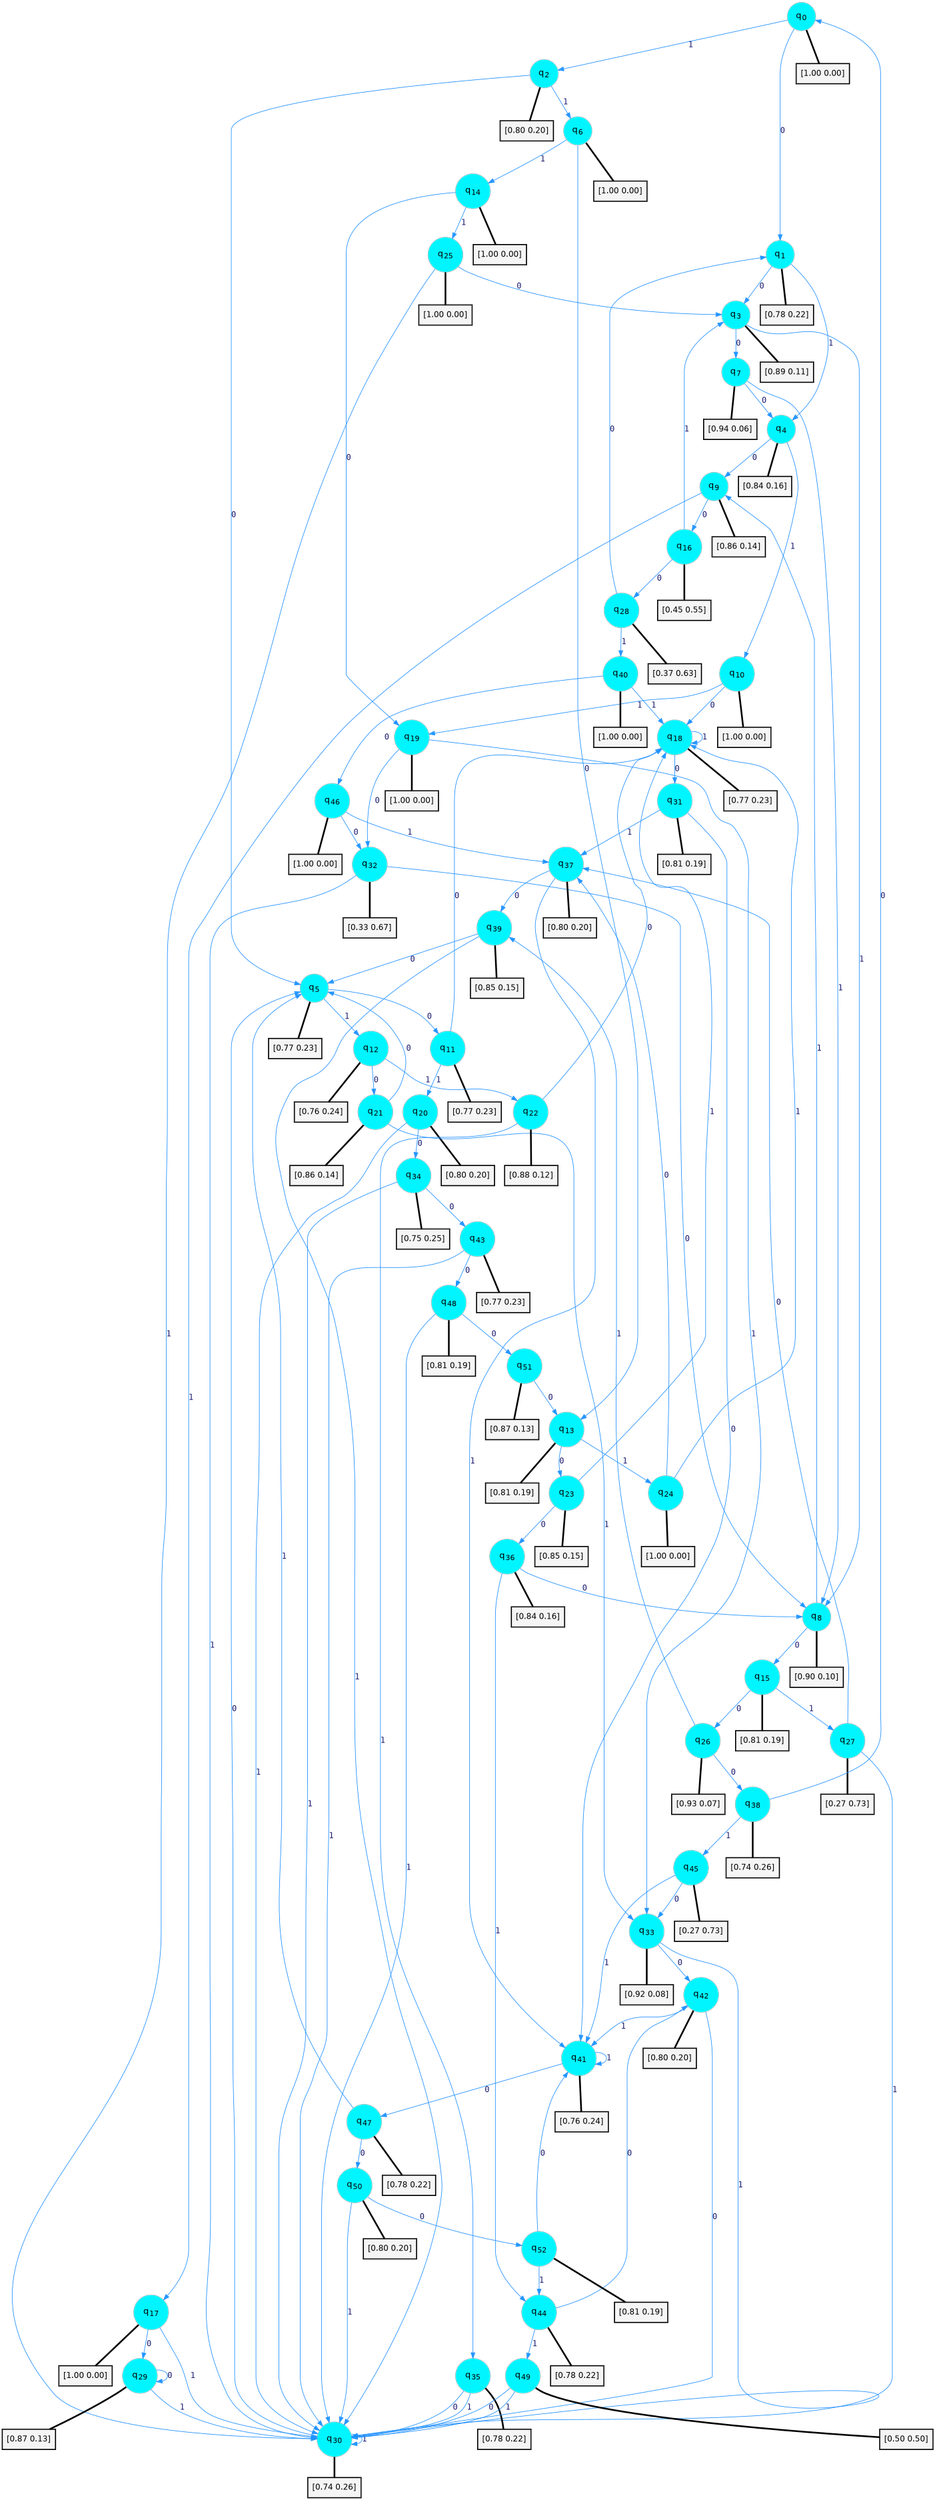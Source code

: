 digraph G {
graph [
bgcolor=transparent, dpi=300, rankdir=TD, size="40,25"];
node [
color=gray, fillcolor=turquoise1, fontcolor=black, fontname=Helvetica, fontsize=16, fontweight=bold, shape=circle, style=filled];
edge [
arrowsize=1, color=dodgerblue1, fontcolor=midnightblue, fontname=courier, fontweight=bold, penwidth=1, style=solid, weight=20];
0[label=<q<SUB>0</SUB>>];
1[label=<q<SUB>1</SUB>>];
2[label=<q<SUB>2</SUB>>];
3[label=<q<SUB>3</SUB>>];
4[label=<q<SUB>4</SUB>>];
5[label=<q<SUB>5</SUB>>];
6[label=<q<SUB>6</SUB>>];
7[label=<q<SUB>7</SUB>>];
8[label=<q<SUB>8</SUB>>];
9[label=<q<SUB>9</SUB>>];
10[label=<q<SUB>10</SUB>>];
11[label=<q<SUB>11</SUB>>];
12[label=<q<SUB>12</SUB>>];
13[label=<q<SUB>13</SUB>>];
14[label=<q<SUB>14</SUB>>];
15[label=<q<SUB>15</SUB>>];
16[label=<q<SUB>16</SUB>>];
17[label=<q<SUB>17</SUB>>];
18[label=<q<SUB>18</SUB>>];
19[label=<q<SUB>19</SUB>>];
20[label=<q<SUB>20</SUB>>];
21[label=<q<SUB>21</SUB>>];
22[label=<q<SUB>22</SUB>>];
23[label=<q<SUB>23</SUB>>];
24[label=<q<SUB>24</SUB>>];
25[label=<q<SUB>25</SUB>>];
26[label=<q<SUB>26</SUB>>];
27[label=<q<SUB>27</SUB>>];
28[label=<q<SUB>28</SUB>>];
29[label=<q<SUB>29</SUB>>];
30[label=<q<SUB>30</SUB>>];
31[label=<q<SUB>31</SUB>>];
32[label=<q<SUB>32</SUB>>];
33[label=<q<SUB>33</SUB>>];
34[label=<q<SUB>34</SUB>>];
35[label=<q<SUB>35</SUB>>];
36[label=<q<SUB>36</SUB>>];
37[label=<q<SUB>37</SUB>>];
38[label=<q<SUB>38</SUB>>];
39[label=<q<SUB>39</SUB>>];
40[label=<q<SUB>40</SUB>>];
41[label=<q<SUB>41</SUB>>];
42[label=<q<SUB>42</SUB>>];
43[label=<q<SUB>43</SUB>>];
44[label=<q<SUB>44</SUB>>];
45[label=<q<SUB>45</SUB>>];
46[label=<q<SUB>46</SUB>>];
47[label=<q<SUB>47</SUB>>];
48[label=<q<SUB>48</SUB>>];
49[label=<q<SUB>49</SUB>>];
50[label=<q<SUB>50</SUB>>];
51[label=<q<SUB>51</SUB>>];
52[label=<q<SUB>52</SUB>>];
53[label="[1.00 0.00]", shape=box,fontcolor=black, fontname=Helvetica, fontsize=14, penwidth=2, fillcolor=whitesmoke,color=black];
54[label="[0.78 0.22]", shape=box,fontcolor=black, fontname=Helvetica, fontsize=14, penwidth=2, fillcolor=whitesmoke,color=black];
55[label="[0.80 0.20]", shape=box,fontcolor=black, fontname=Helvetica, fontsize=14, penwidth=2, fillcolor=whitesmoke,color=black];
56[label="[0.89 0.11]", shape=box,fontcolor=black, fontname=Helvetica, fontsize=14, penwidth=2, fillcolor=whitesmoke,color=black];
57[label="[0.84 0.16]", shape=box,fontcolor=black, fontname=Helvetica, fontsize=14, penwidth=2, fillcolor=whitesmoke,color=black];
58[label="[0.77 0.23]", shape=box,fontcolor=black, fontname=Helvetica, fontsize=14, penwidth=2, fillcolor=whitesmoke,color=black];
59[label="[1.00 0.00]", shape=box,fontcolor=black, fontname=Helvetica, fontsize=14, penwidth=2, fillcolor=whitesmoke,color=black];
60[label="[0.94 0.06]", shape=box,fontcolor=black, fontname=Helvetica, fontsize=14, penwidth=2, fillcolor=whitesmoke,color=black];
61[label="[0.90 0.10]", shape=box,fontcolor=black, fontname=Helvetica, fontsize=14, penwidth=2, fillcolor=whitesmoke,color=black];
62[label="[0.86 0.14]", shape=box,fontcolor=black, fontname=Helvetica, fontsize=14, penwidth=2, fillcolor=whitesmoke,color=black];
63[label="[1.00 0.00]", shape=box,fontcolor=black, fontname=Helvetica, fontsize=14, penwidth=2, fillcolor=whitesmoke,color=black];
64[label="[0.77 0.23]", shape=box,fontcolor=black, fontname=Helvetica, fontsize=14, penwidth=2, fillcolor=whitesmoke,color=black];
65[label="[0.76 0.24]", shape=box,fontcolor=black, fontname=Helvetica, fontsize=14, penwidth=2, fillcolor=whitesmoke,color=black];
66[label="[0.81 0.19]", shape=box,fontcolor=black, fontname=Helvetica, fontsize=14, penwidth=2, fillcolor=whitesmoke,color=black];
67[label="[1.00 0.00]", shape=box,fontcolor=black, fontname=Helvetica, fontsize=14, penwidth=2, fillcolor=whitesmoke,color=black];
68[label="[0.81 0.19]", shape=box,fontcolor=black, fontname=Helvetica, fontsize=14, penwidth=2, fillcolor=whitesmoke,color=black];
69[label="[0.45 0.55]", shape=box,fontcolor=black, fontname=Helvetica, fontsize=14, penwidth=2, fillcolor=whitesmoke,color=black];
70[label="[1.00 0.00]", shape=box,fontcolor=black, fontname=Helvetica, fontsize=14, penwidth=2, fillcolor=whitesmoke,color=black];
71[label="[0.77 0.23]", shape=box,fontcolor=black, fontname=Helvetica, fontsize=14, penwidth=2, fillcolor=whitesmoke,color=black];
72[label="[1.00 0.00]", shape=box,fontcolor=black, fontname=Helvetica, fontsize=14, penwidth=2, fillcolor=whitesmoke,color=black];
73[label="[0.80 0.20]", shape=box,fontcolor=black, fontname=Helvetica, fontsize=14, penwidth=2, fillcolor=whitesmoke,color=black];
74[label="[0.86 0.14]", shape=box,fontcolor=black, fontname=Helvetica, fontsize=14, penwidth=2, fillcolor=whitesmoke,color=black];
75[label="[0.88 0.12]", shape=box,fontcolor=black, fontname=Helvetica, fontsize=14, penwidth=2, fillcolor=whitesmoke,color=black];
76[label="[0.85 0.15]", shape=box,fontcolor=black, fontname=Helvetica, fontsize=14, penwidth=2, fillcolor=whitesmoke,color=black];
77[label="[1.00 0.00]", shape=box,fontcolor=black, fontname=Helvetica, fontsize=14, penwidth=2, fillcolor=whitesmoke,color=black];
78[label="[1.00 0.00]", shape=box,fontcolor=black, fontname=Helvetica, fontsize=14, penwidth=2, fillcolor=whitesmoke,color=black];
79[label="[0.93 0.07]", shape=box,fontcolor=black, fontname=Helvetica, fontsize=14, penwidth=2, fillcolor=whitesmoke,color=black];
80[label="[0.27 0.73]", shape=box,fontcolor=black, fontname=Helvetica, fontsize=14, penwidth=2, fillcolor=whitesmoke,color=black];
81[label="[0.37 0.63]", shape=box,fontcolor=black, fontname=Helvetica, fontsize=14, penwidth=2, fillcolor=whitesmoke,color=black];
82[label="[0.87 0.13]", shape=box,fontcolor=black, fontname=Helvetica, fontsize=14, penwidth=2, fillcolor=whitesmoke,color=black];
83[label="[0.74 0.26]", shape=box,fontcolor=black, fontname=Helvetica, fontsize=14, penwidth=2, fillcolor=whitesmoke,color=black];
84[label="[0.81 0.19]", shape=box,fontcolor=black, fontname=Helvetica, fontsize=14, penwidth=2, fillcolor=whitesmoke,color=black];
85[label="[0.33 0.67]", shape=box,fontcolor=black, fontname=Helvetica, fontsize=14, penwidth=2, fillcolor=whitesmoke,color=black];
86[label="[0.92 0.08]", shape=box,fontcolor=black, fontname=Helvetica, fontsize=14, penwidth=2, fillcolor=whitesmoke,color=black];
87[label="[0.75 0.25]", shape=box,fontcolor=black, fontname=Helvetica, fontsize=14, penwidth=2, fillcolor=whitesmoke,color=black];
88[label="[0.78 0.22]", shape=box,fontcolor=black, fontname=Helvetica, fontsize=14, penwidth=2, fillcolor=whitesmoke,color=black];
89[label="[0.84 0.16]", shape=box,fontcolor=black, fontname=Helvetica, fontsize=14, penwidth=2, fillcolor=whitesmoke,color=black];
90[label="[0.80 0.20]", shape=box,fontcolor=black, fontname=Helvetica, fontsize=14, penwidth=2, fillcolor=whitesmoke,color=black];
91[label="[0.74 0.26]", shape=box,fontcolor=black, fontname=Helvetica, fontsize=14, penwidth=2, fillcolor=whitesmoke,color=black];
92[label="[0.85 0.15]", shape=box,fontcolor=black, fontname=Helvetica, fontsize=14, penwidth=2, fillcolor=whitesmoke,color=black];
93[label="[1.00 0.00]", shape=box,fontcolor=black, fontname=Helvetica, fontsize=14, penwidth=2, fillcolor=whitesmoke,color=black];
94[label="[0.76 0.24]", shape=box,fontcolor=black, fontname=Helvetica, fontsize=14, penwidth=2, fillcolor=whitesmoke,color=black];
95[label="[0.80 0.20]", shape=box,fontcolor=black, fontname=Helvetica, fontsize=14, penwidth=2, fillcolor=whitesmoke,color=black];
96[label="[0.77 0.23]", shape=box,fontcolor=black, fontname=Helvetica, fontsize=14, penwidth=2, fillcolor=whitesmoke,color=black];
97[label="[0.78 0.22]", shape=box,fontcolor=black, fontname=Helvetica, fontsize=14, penwidth=2, fillcolor=whitesmoke,color=black];
98[label="[0.27 0.73]", shape=box,fontcolor=black, fontname=Helvetica, fontsize=14, penwidth=2, fillcolor=whitesmoke,color=black];
99[label="[1.00 0.00]", shape=box,fontcolor=black, fontname=Helvetica, fontsize=14, penwidth=2, fillcolor=whitesmoke,color=black];
100[label="[0.78 0.22]", shape=box,fontcolor=black, fontname=Helvetica, fontsize=14, penwidth=2, fillcolor=whitesmoke,color=black];
101[label="[0.81 0.19]", shape=box,fontcolor=black, fontname=Helvetica, fontsize=14, penwidth=2, fillcolor=whitesmoke,color=black];
102[label="[0.50 0.50]", shape=box,fontcolor=black, fontname=Helvetica, fontsize=14, penwidth=2, fillcolor=whitesmoke,color=black];
103[label="[0.80 0.20]", shape=box,fontcolor=black, fontname=Helvetica, fontsize=14, penwidth=2, fillcolor=whitesmoke,color=black];
104[label="[0.87 0.13]", shape=box,fontcolor=black, fontname=Helvetica, fontsize=14, penwidth=2, fillcolor=whitesmoke,color=black];
105[label="[0.81 0.19]", shape=box,fontcolor=black, fontname=Helvetica, fontsize=14, penwidth=2, fillcolor=whitesmoke,color=black];
0->1 [label=0];
0->2 [label=1];
0->53 [arrowhead=none, penwidth=3,color=black];
1->3 [label=0];
1->4 [label=1];
1->54 [arrowhead=none, penwidth=3,color=black];
2->5 [label=0];
2->6 [label=1];
2->55 [arrowhead=none, penwidth=3,color=black];
3->7 [label=0];
3->8 [label=1];
3->56 [arrowhead=none, penwidth=3,color=black];
4->9 [label=0];
4->10 [label=1];
4->57 [arrowhead=none, penwidth=3,color=black];
5->11 [label=0];
5->12 [label=1];
5->58 [arrowhead=none, penwidth=3,color=black];
6->13 [label=0];
6->14 [label=1];
6->59 [arrowhead=none, penwidth=3,color=black];
7->4 [label=0];
7->8 [label=1];
7->60 [arrowhead=none, penwidth=3,color=black];
8->15 [label=0];
8->9 [label=1];
8->61 [arrowhead=none, penwidth=3,color=black];
9->16 [label=0];
9->17 [label=1];
9->62 [arrowhead=none, penwidth=3,color=black];
10->18 [label=0];
10->19 [label=1];
10->63 [arrowhead=none, penwidth=3,color=black];
11->18 [label=0];
11->20 [label=1];
11->64 [arrowhead=none, penwidth=3,color=black];
12->21 [label=0];
12->22 [label=1];
12->65 [arrowhead=none, penwidth=3,color=black];
13->23 [label=0];
13->24 [label=1];
13->66 [arrowhead=none, penwidth=3,color=black];
14->19 [label=0];
14->25 [label=1];
14->67 [arrowhead=none, penwidth=3,color=black];
15->26 [label=0];
15->27 [label=1];
15->68 [arrowhead=none, penwidth=3,color=black];
16->28 [label=0];
16->3 [label=1];
16->69 [arrowhead=none, penwidth=3,color=black];
17->29 [label=0];
17->30 [label=1];
17->70 [arrowhead=none, penwidth=3,color=black];
18->31 [label=0];
18->18 [label=1];
18->71 [arrowhead=none, penwidth=3,color=black];
19->32 [label=0];
19->33 [label=1];
19->72 [arrowhead=none, penwidth=3,color=black];
20->34 [label=0];
20->30 [label=1];
20->73 [arrowhead=none, penwidth=3,color=black];
21->5 [label=0];
21->33 [label=1];
21->74 [arrowhead=none, penwidth=3,color=black];
22->18 [label=0];
22->35 [label=1];
22->75 [arrowhead=none, penwidth=3,color=black];
23->36 [label=0];
23->18 [label=1];
23->76 [arrowhead=none, penwidth=3,color=black];
24->37 [label=0];
24->18 [label=1];
24->77 [arrowhead=none, penwidth=3,color=black];
25->3 [label=0];
25->30 [label=1];
25->78 [arrowhead=none, penwidth=3,color=black];
26->38 [label=0];
26->39 [label=1];
26->79 [arrowhead=none, penwidth=3,color=black];
27->37 [label=0];
27->30 [label=1];
27->80 [arrowhead=none, penwidth=3,color=black];
28->1 [label=0];
28->40 [label=1];
28->81 [arrowhead=none, penwidth=3,color=black];
29->29 [label=0];
29->30 [label=1];
29->82 [arrowhead=none, penwidth=3,color=black];
30->5 [label=0];
30->30 [label=1];
30->83 [arrowhead=none, penwidth=3,color=black];
31->41 [label=0];
31->37 [label=1];
31->84 [arrowhead=none, penwidth=3,color=black];
32->8 [label=0];
32->30 [label=1];
32->85 [arrowhead=none, penwidth=3,color=black];
33->42 [label=0];
33->30 [label=1];
33->86 [arrowhead=none, penwidth=3,color=black];
34->43 [label=0];
34->30 [label=1];
34->87 [arrowhead=none, penwidth=3,color=black];
35->30 [label=0];
35->30 [label=1];
35->88 [arrowhead=none, penwidth=3,color=black];
36->8 [label=0];
36->44 [label=1];
36->89 [arrowhead=none, penwidth=3,color=black];
37->39 [label=0];
37->41 [label=1];
37->90 [arrowhead=none, penwidth=3,color=black];
38->0 [label=0];
38->45 [label=1];
38->91 [arrowhead=none, penwidth=3,color=black];
39->5 [label=0];
39->30 [label=1];
39->92 [arrowhead=none, penwidth=3,color=black];
40->46 [label=0];
40->18 [label=1];
40->93 [arrowhead=none, penwidth=3,color=black];
41->47 [label=0];
41->41 [label=1];
41->94 [arrowhead=none, penwidth=3,color=black];
42->30 [label=0];
42->41 [label=1];
42->95 [arrowhead=none, penwidth=3,color=black];
43->48 [label=0];
43->30 [label=1];
43->96 [arrowhead=none, penwidth=3,color=black];
44->42 [label=0];
44->49 [label=1];
44->97 [arrowhead=none, penwidth=3,color=black];
45->33 [label=0];
45->41 [label=1];
45->98 [arrowhead=none, penwidth=3,color=black];
46->32 [label=0];
46->37 [label=1];
46->99 [arrowhead=none, penwidth=3,color=black];
47->50 [label=0];
47->5 [label=1];
47->100 [arrowhead=none, penwidth=3,color=black];
48->51 [label=0];
48->30 [label=1];
48->101 [arrowhead=none, penwidth=3,color=black];
49->30 [label=0];
49->30 [label=1];
49->102 [arrowhead=none, penwidth=3,color=black];
50->52 [label=0];
50->30 [label=1];
50->103 [arrowhead=none, penwidth=3,color=black];
51->13 [label=0];
51->104 [arrowhead=none, penwidth=3,color=black];
52->41 [label=0];
52->44 [label=1];
52->105 [arrowhead=none, penwidth=3,color=black];
}

